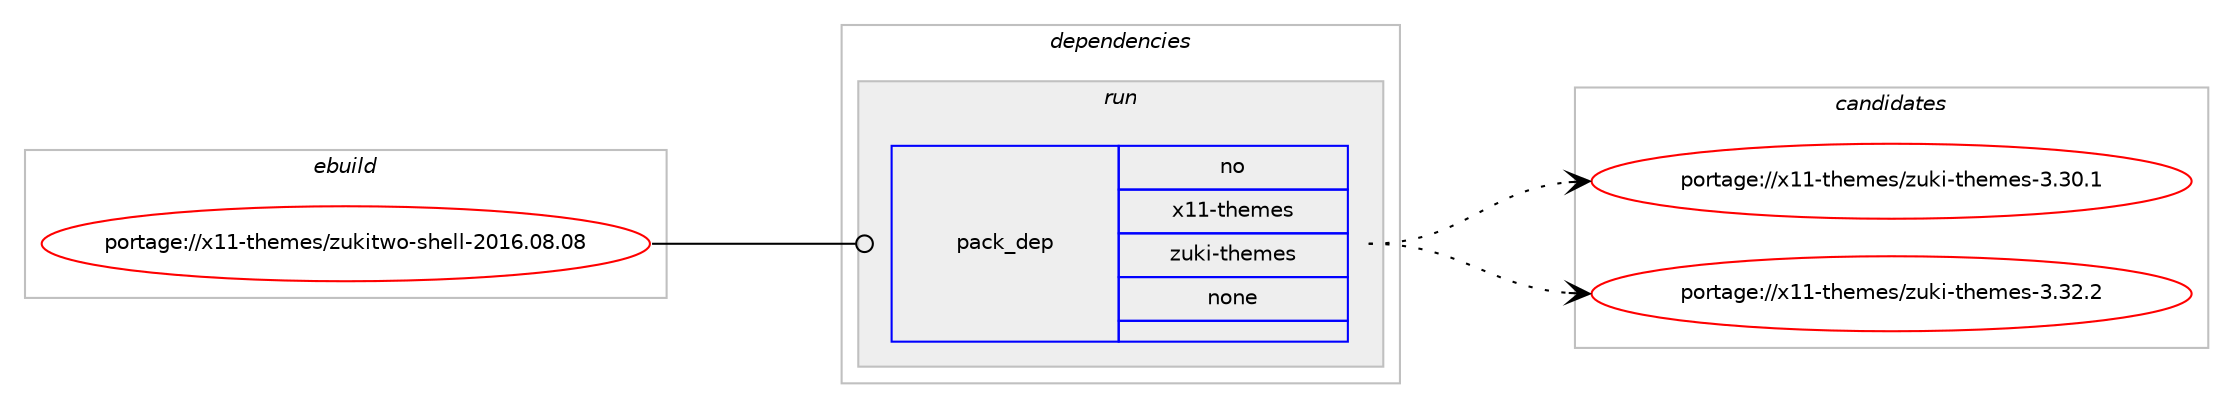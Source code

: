digraph prolog {

# *************
# Graph options
# *************

newrank=true;
concentrate=true;
compound=true;
graph [rankdir=LR,fontname=Helvetica,fontsize=10,ranksep=1.5];#, ranksep=2.5, nodesep=0.2];
edge  [arrowhead=vee];
node  [fontname=Helvetica,fontsize=10];

# **********
# The ebuild
# **********

subgraph cluster_leftcol {
color=gray;
rank=same;
label=<<i>ebuild</i>>;
id [label="portage://x11-themes/zukitwo-shell-2016.08.08", color=red, width=4, href="../x11-themes/zukitwo-shell-2016.08.08.svg"];
}

# ****************
# The dependencies
# ****************

subgraph cluster_midcol {
color=gray;
label=<<i>dependencies</i>>;
subgraph cluster_compile {
fillcolor="#eeeeee";
style=filled;
label=<<i>compile</i>>;
}
subgraph cluster_compileandrun {
fillcolor="#eeeeee";
style=filled;
label=<<i>compile and run</i>>;
}
subgraph cluster_run {
fillcolor="#eeeeee";
style=filled;
label=<<i>run</i>>;
subgraph pack341382 {
dependency458742 [label=<<TABLE BORDER="0" CELLBORDER="1" CELLSPACING="0" CELLPADDING="4" WIDTH="220"><TR><TD ROWSPAN="6" CELLPADDING="30">pack_dep</TD></TR><TR><TD WIDTH="110">no</TD></TR><TR><TD>x11-themes</TD></TR><TR><TD>zuki-themes</TD></TR><TR><TD>none</TD></TR><TR><TD></TD></TR></TABLE>>, shape=none, color=blue];
}
id:e -> dependency458742:w [weight=20,style="solid",arrowhead="odot"];
}
}

# **************
# The candidates
# **************

subgraph cluster_choices {
rank=same;
color=gray;
label=<<i>candidates</i>>;

subgraph choice341382 {
color=black;
nodesep=1;
choiceportage120494945116104101109101115471221171071054511610410110910111545514651484649 [label="portage://x11-themes/zuki-themes-3.30.1", color=red, width=4,href="../x11-themes/zuki-themes-3.30.1.svg"];
choiceportage120494945116104101109101115471221171071054511610410110910111545514651504650 [label="portage://x11-themes/zuki-themes-3.32.2", color=red, width=4,href="../x11-themes/zuki-themes-3.32.2.svg"];
dependency458742:e -> choiceportage120494945116104101109101115471221171071054511610410110910111545514651484649:w [style=dotted,weight="100"];
dependency458742:e -> choiceportage120494945116104101109101115471221171071054511610410110910111545514651504650:w [style=dotted,weight="100"];
}
}

}
